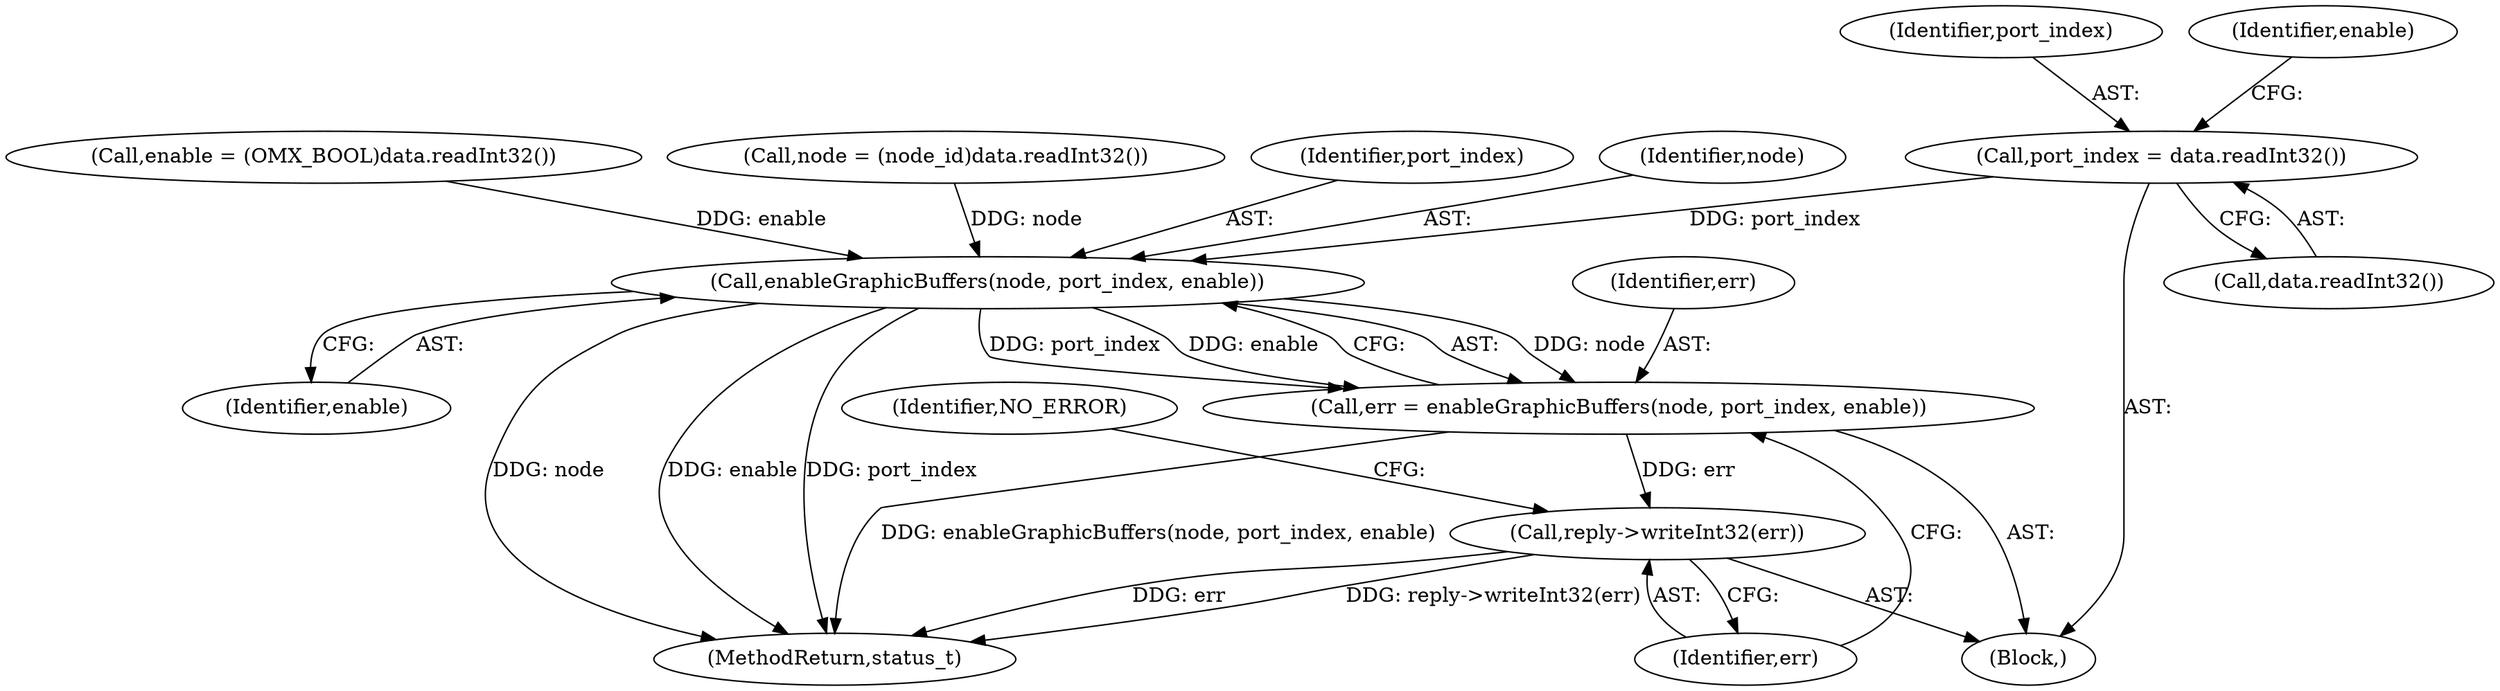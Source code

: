 digraph "0_Android_295c883fe3105b19bcd0f9e07d54c6b589fc5bff@API" {
"1000578" [label="(Call,port_index = data.readInt32())"];
"1000590" [label="(Call,enableGraphicBuffers(node, port_index, enable))"];
"1000588" [label="(Call,err = enableGraphicBuffers(node, port_index, enable))"];
"1000594" [label="(Call,reply->writeInt32(err))"];
"1001343" [label="(MethodReturn,status_t)"];
"1000594" [label="(Call,reply->writeInt32(err))"];
"1000566" [label="(Block,)"];
"1000579" [label="(Identifier,port_index)"];
"1000588" [label="(Call,err = enableGraphicBuffers(node, port_index, enable))"];
"1000597" [label="(Identifier,NO_ERROR)"];
"1000580" [label="(Call,data.readInt32())"];
"1000595" [label="(Identifier,err)"];
"1000593" [label="(Identifier,enable)"];
"1000589" [label="(Identifier,err)"];
"1000591" [label="(Identifier,node)"];
"1000582" [label="(Call,enable = (OMX_BOOL)data.readInt32())"];
"1000590" [label="(Call,enableGraphicBuffers(node, port_index, enable))"];
"1000572" [label="(Call,node = (node_id)data.readInt32())"];
"1000592" [label="(Identifier,port_index)"];
"1000583" [label="(Identifier,enable)"];
"1000578" [label="(Call,port_index = data.readInt32())"];
"1000578" -> "1000566"  [label="AST: "];
"1000578" -> "1000580"  [label="CFG: "];
"1000579" -> "1000578"  [label="AST: "];
"1000580" -> "1000578"  [label="AST: "];
"1000583" -> "1000578"  [label="CFG: "];
"1000578" -> "1000590"  [label="DDG: port_index"];
"1000590" -> "1000588"  [label="AST: "];
"1000590" -> "1000593"  [label="CFG: "];
"1000591" -> "1000590"  [label="AST: "];
"1000592" -> "1000590"  [label="AST: "];
"1000593" -> "1000590"  [label="AST: "];
"1000588" -> "1000590"  [label="CFG: "];
"1000590" -> "1001343"  [label="DDG: port_index"];
"1000590" -> "1001343"  [label="DDG: node"];
"1000590" -> "1001343"  [label="DDG: enable"];
"1000590" -> "1000588"  [label="DDG: node"];
"1000590" -> "1000588"  [label="DDG: port_index"];
"1000590" -> "1000588"  [label="DDG: enable"];
"1000572" -> "1000590"  [label="DDG: node"];
"1000582" -> "1000590"  [label="DDG: enable"];
"1000588" -> "1000566"  [label="AST: "];
"1000589" -> "1000588"  [label="AST: "];
"1000595" -> "1000588"  [label="CFG: "];
"1000588" -> "1001343"  [label="DDG: enableGraphicBuffers(node, port_index, enable)"];
"1000588" -> "1000594"  [label="DDG: err"];
"1000594" -> "1000566"  [label="AST: "];
"1000594" -> "1000595"  [label="CFG: "];
"1000595" -> "1000594"  [label="AST: "];
"1000597" -> "1000594"  [label="CFG: "];
"1000594" -> "1001343"  [label="DDG: err"];
"1000594" -> "1001343"  [label="DDG: reply->writeInt32(err)"];
}
